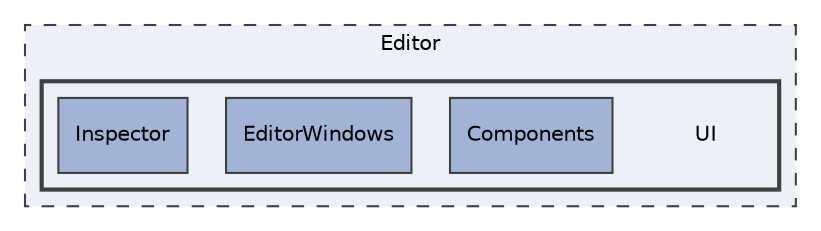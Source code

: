digraph "Editor/UI"
{
 // LATEX_PDF_SIZE
  edge [fontname="Helvetica",fontsize="10",labelfontname="Helvetica",labelfontsize="10"];
  node [fontname="Helvetica",fontsize="10",shape=record];
  compound=true
  subgraph clusterdir_14eca4e58e6d71e3a9859288c1bd2735 {
    graph [ bgcolor="#edf0f7", pencolor="grey25", style="filled,dashed,", label="Editor", fontname="Helvetica", fontsize="10", URL="dir_14eca4e58e6d71e3a9859288c1bd2735.html"]
  subgraph clusterdir_f7d6d090f0bcfa8a66d7f61ab6a0ceb7 {
    graph [ bgcolor="#edf0f7", pencolor="grey25", style="filled,bold,", label="", fontname="Helvetica", fontsize="10", URL="dir_f7d6d090f0bcfa8a66d7f61ab6a0ceb7.html"]
    dir_f7d6d090f0bcfa8a66d7f61ab6a0ceb7 [shape=plaintext, label="UI"];
  dir_923fa9d008c2aca82a70b1951296c9a0 [shape=box, label="Components", style="filled,", fillcolor="#a2b4d6", color="grey25", URL="dir_923fa9d008c2aca82a70b1951296c9a0.html"];
  dir_37c42c05ef4c9eddc2ac69b06612e95a [shape=box, label="EditorWindows", style="filled,", fillcolor="#a2b4d6", color="grey25", URL="dir_37c42c05ef4c9eddc2ac69b06612e95a.html"];
  dir_8d181fc29bfda5667b06deb61019e633 [shape=box, label="Inspector", style="filled,", fillcolor="#a2b4d6", color="grey25", URL="dir_8d181fc29bfda5667b06deb61019e633.html"];
  }
  }
}
